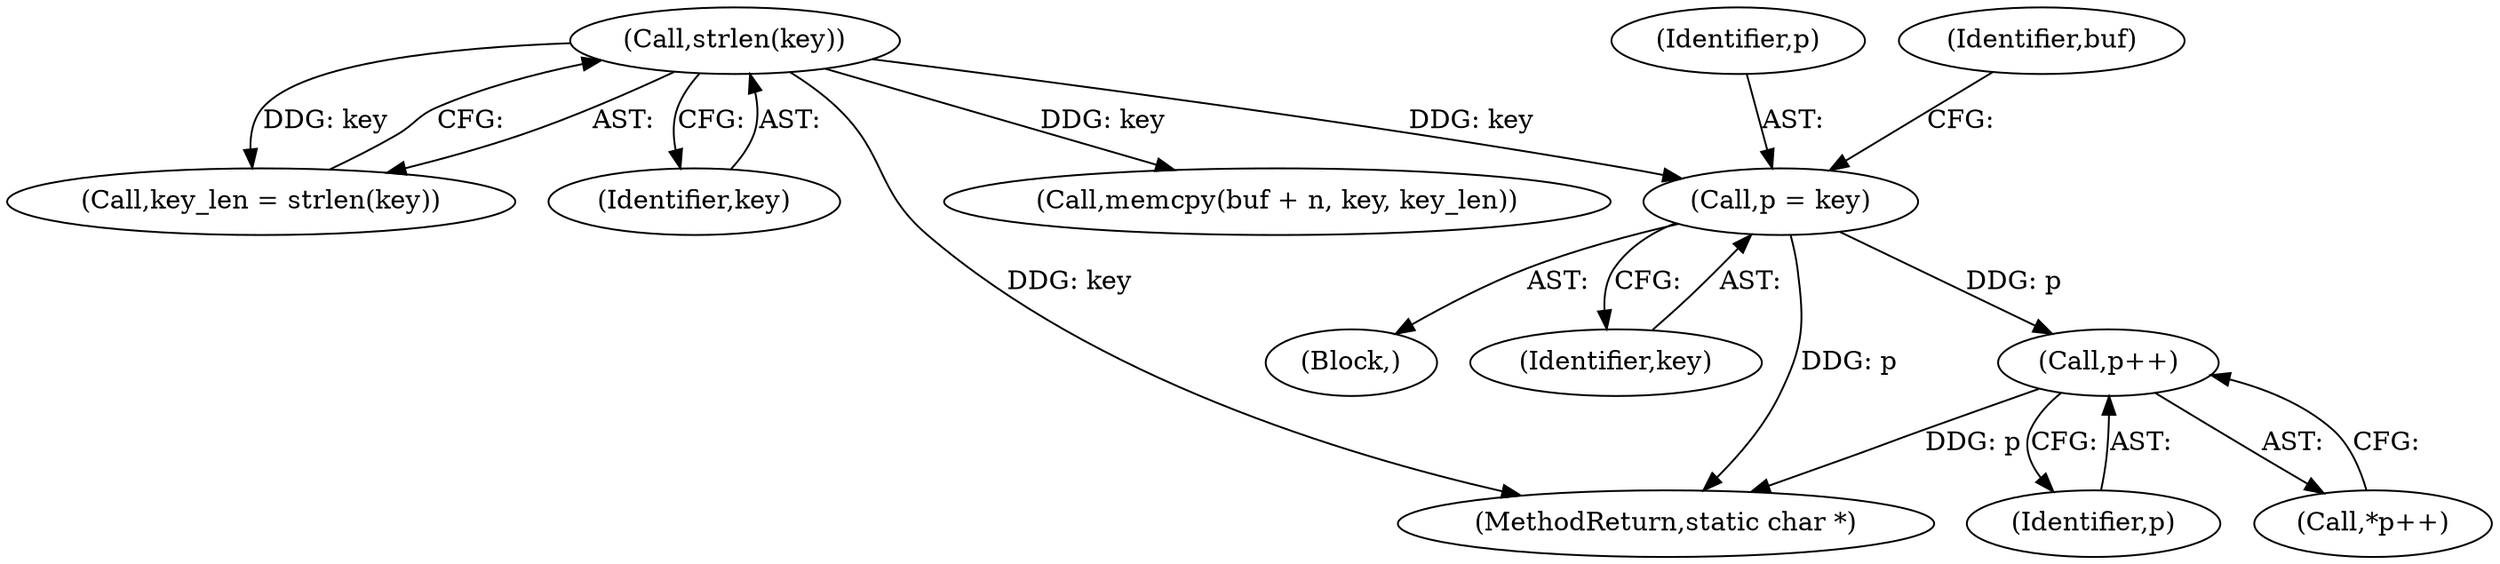 digraph "0_php_25e8fcc88fa20dc9d4c47184471003f436927cde@pointer" {
"1000224" [label="(Call,p = key)"];
"1000193" [label="(Call,strlen(key))"];
"1000266" [label="(Call,p++)"];
"1000224" [label="(Call,p = key)"];
"1000186" [label="(Block,)"];
"1000226" [label="(Identifier,key)"];
"1000225" [label="(Identifier,p)"];
"1000265" [label="(Call,*p++)"];
"1000289" [label="(Call,memcpy(buf + n, key, key_len))"];
"1000191" [label="(Call,key_len = strlen(key))"];
"1000194" [label="(Identifier,key)"];
"1000504" [label="(MethodReturn,static char *)"];
"1000193" [label="(Call,strlen(key))"];
"1000266" [label="(Call,p++)"];
"1000267" [label="(Identifier,p)"];
"1000228" [label="(Identifier,buf)"];
"1000224" -> "1000186"  [label="AST: "];
"1000224" -> "1000226"  [label="CFG: "];
"1000225" -> "1000224"  [label="AST: "];
"1000226" -> "1000224"  [label="AST: "];
"1000228" -> "1000224"  [label="CFG: "];
"1000224" -> "1000504"  [label="DDG: p"];
"1000193" -> "1000224"  [label="DDG: key"];
"1000224" -> "1000266"  [label="DDG: p"];
"1000193" -> "1000191"  [label="AST: "];
"1000193" -> "1000194"  [label="CFG: "];
"1000194" -> "1000193"  [label="AST: "];
"1000191" -> "1000193"  [label="CFG: "];
"1000193" -> "1000504"  [label="DDG: key"];
"1000193" -> "1000191"  [label="DDG: key"];
"1000193" -> "1000289"  [label="DDG: key"];
"1000266" -> "1000265"  [label="AST: "];
"1000266" -> "1000267"  [label="CFG: "];
"1000267" -> "1000266"  [label="AST: "];
"1000265" -> "1000266"  [label="CFG: "];
"1000266" -> "1000504"  [label="DDG: p"];
}
